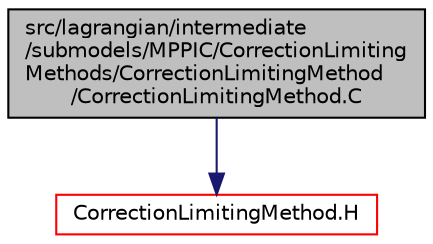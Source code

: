 digraph "src/lagrangian/intermediate/submodels/MPPIC/CorrectionLimitingMethods/CorrectionLimitingMethod/CorrectionLimitingMethod.C"
{
  bgcolor="transparent";
  edge [fontname="Helvetica",fontsize="10",labelfontname="Helvetica",labelfontsize="10"];
  node [fontname="Helvetica",fontsize="10",shape=record];
  Node1 [label="src/lagrangian/intermediate\l/submodels/MPPIC/CorrectionLimiting\lMethods/CorrectionLimitingMethod\l/CorrectionLimitingMethod.C",height=0.2,width=0.4,color="black", fillcolor="grey75", style="filled" fontcolor="black"];
  Node1 -> Node2 [color="midnightblue",fontsize="10",style="solid",fontname="Helvetica"];
  Node2 [label="CorrectionLimitingMethod.H",height=0.2,width=0.4,color="red",URL="$CorrectionLimitingMethod_8H.html"];
}
